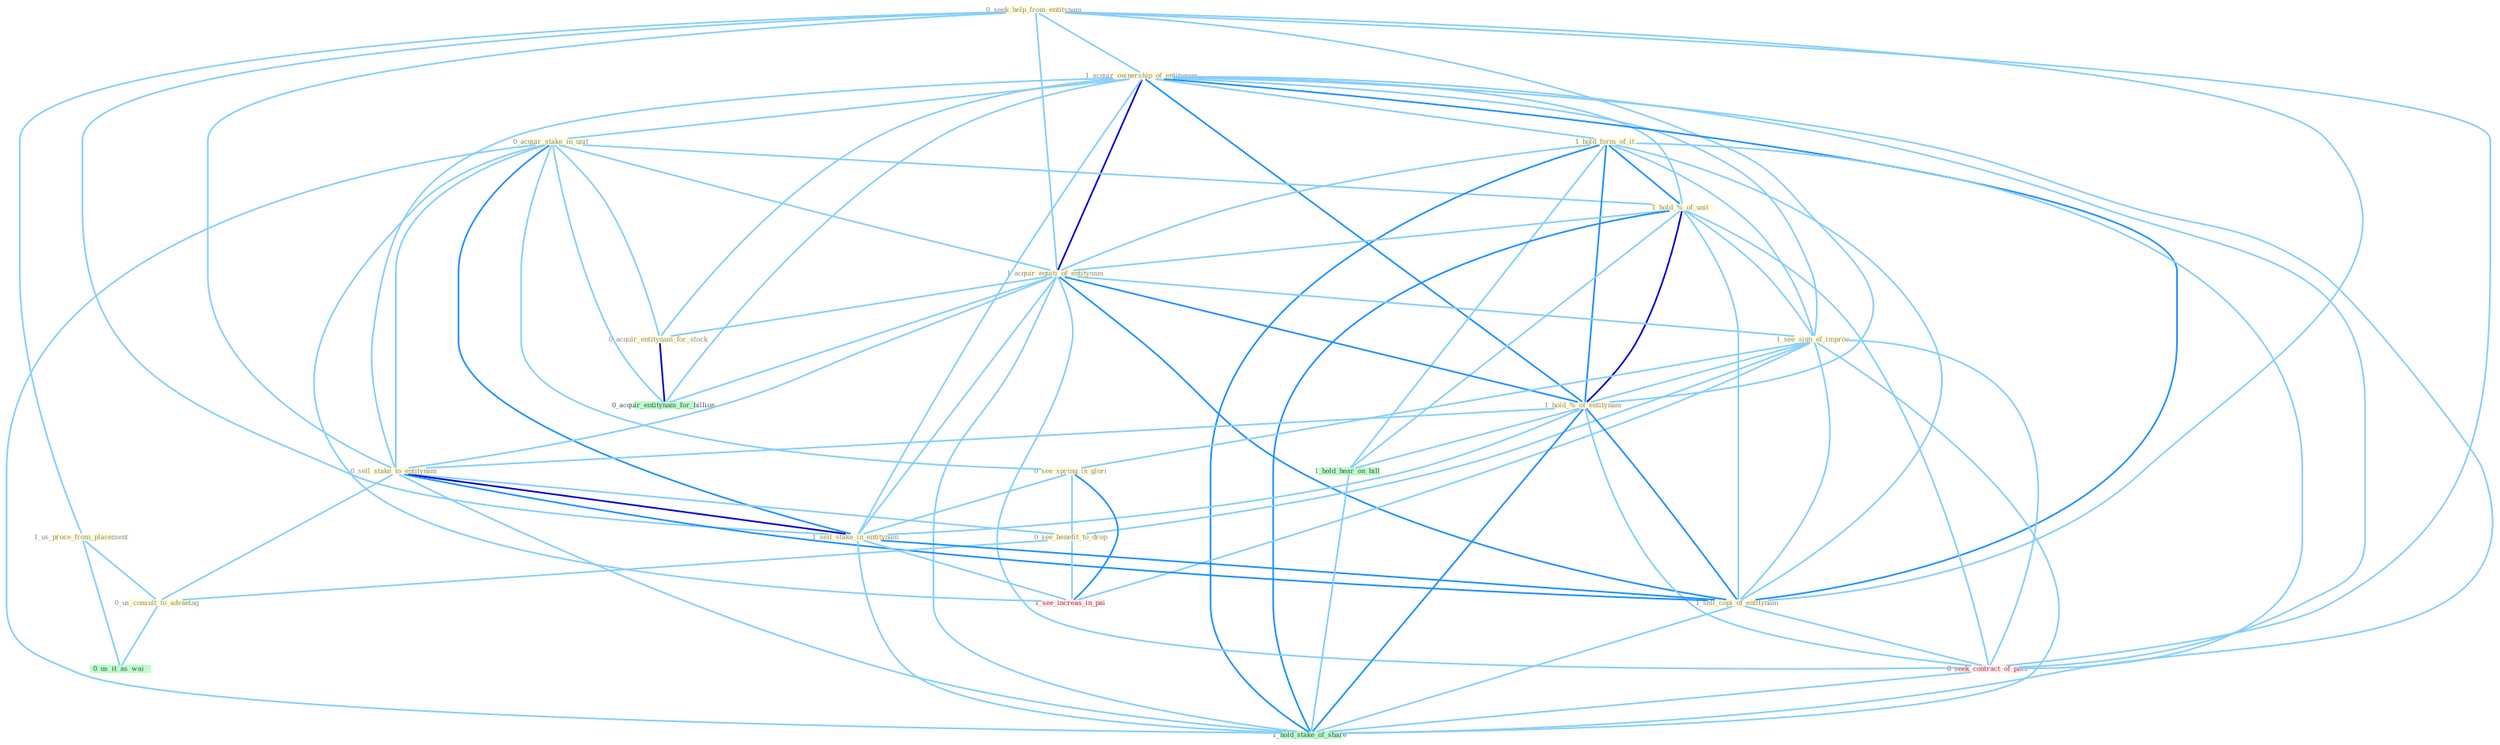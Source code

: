 Graph G{ 
    node
    [shape=polygon,style=filled,width=.5,height=.06,color="#BDFCC9",fixedsize=true,fontsize=4,
    fontcolor="#2f4f4f"];
    {node
    [color="#ffffe0", fontcolor="#8b7d6b"] "0_seek_help_from_entitynam " "1_us_proce_from_placement " "1_acquir_ownership_of_entitynam " "0_acquir_stake_in_unit " "1_hold_form_of_it " "1_hold_%_of_unit " "1_acquir_equiti_of_entitynam " "1_see_sign_of_improv " "0_acquir_entitynam_for_stock " "1_hold_%_of_entitynam " "0_see_spring_in_glori " "0_sell_stake_to_entitynam " "0_see_benefit_to_drop " "1_sell_stake_in_entitynam " "0_us_consult_to_advantag " "1_sell_copi_of_entitynam "}
{node [color="#fff0f5", fontcolor="#b22222"] "0_seek_contract_of_pact " "1_see_increas_in_pai "}
edge [color="#B0E2FF"];

	"0_seek_help_from_entitynam " -- "1_us_proce_from_placement " [w="1", color="#87cefa" ];
	"0_seek_help_from_entitynam " -- "1_acquir_ownership_of_entitynam " [w="1", color="#87cefa" ];
	"0_seek_help_from_entitynam " -- "1_acquir_equiti_of_entitynam " [w="1", color="#87cefa" ];
	"0_seek_help_from_entitynam " -- "1_hold_%_of_entitynam " [w="1", color="#87cefa" ];
	"0_seek_help_from_entitynam " -- "0_sell_stake_to_entitynam " [w="1", color="#87cefa" ];
	"0_seek_help_from_entitynam " -- "1_sell_stake_in_entitynam " [w="1", color="#87cefa" ];
	"0_seek_help_from_entitynam " -- "1_sell_copi_of_entitynam " [w="1", color="#87cefa" ];
	"0_seek_help_from_entitynam " -- "0_seek_contract_of_pact " [w="1", color="#87cefa" ];
	"1_us_proce_from_placement " -- "0_us_consult_to_advantag " [w="1", color="#87cefa" ];
	"1_us_proce_from_placement " -- "0_us_it_as_wai " [w="1", color="#87cefa" ];
	"1_acquir_ownership_of_entitynam " -- "0_acquir_stake_in_unit " [w="1", color="#87cefa" ];
	"1_acquir_ownership_of_entitynam " -- "1_hold_form_of_it " [w="1", color="#87cefa" ];
	"1_acquir_ownership_of_entitynam " -- "1_hold_%_of_unit " [w="1", color="#87cefa" ];
	"1_acquir_ownership_of_entitynam " -- "1_acquir_equiti_of_entitynam " [w="3", color="#0000cd" , len=0.6];
	"1_acquir_ownership_of_entitynam " -- "1_see_sign_of_improv " [w="1", color="#87cefa" ];
	"1_acquir_ownership_of_entitynam " -- "0_acquir_entitynam_for_stock " [w="1", color="#87cefa" ];
	"1_acquir_ownership_of_entitynam " -- "1_hold_%_of_entitynam " [w="2", color="#1e90ff" , len=0.8];
	"1_acquir_ownership_of_entitynam " -- "0_sell_stake_to_entitynam " [w="1", color="#87cefa" ];
	"1_acquir_ownership_of_entitynam " -- "1_sell_stake_in_entitynam " [w="1", color="#87cefa" ];
	"1_acquir_ownership_of_entitynam " -- "1_sell_copi_of_entitynam " [w="2", color="#1e90ff" , len=0.8];
	"1_acquir_ownership_of_entitynam " -- "0_seek_contract_of_pact " [w="1", color="#87cefa" ];
	"1_acquir_ownership_of_entitynam " -- "0_acquir_entitynam_for_billion " [w="1", color="#87cefa" ];
	"1_acquir_ownership_of_entitynam " -- "1_hold_stake_of_share " [w="1", color="#87cefa" ];
	"0_acquir_stake_in_unit " -- "1_hold_%_of_unit " [w="1", color="#87cefa" ];
	"0_acquir_stake_in_unit " -- "1_acquir_equiti_of_entitynam " [w="1", color="#87cefa" ];
	"0_acquir_stake_in_unit " -- "0_acquir_entitynam_for_stock " [w="1", color="#87cefa" ];
	"0_acquir_stake_in_unit " -- "0_see_spring_in_glori " [w="1", color="#87cefa" ];
	"0_acquir_stake_in_unit " -- "0_sell_stake_to_entitynam " [w="1", color="#87cefa" ];
	"0_acquir_stake_in_unit " -- "1_sell_stake_in_entitynam " [w="2", color="#1e90ff" , len=0.8];
	"0_acquir_stake_in_unit " -- "0_acquir_entitynam_for_billion " [w="1", color="#87cefa" ];
	"0_acquir_stake_in_unit " -- "1_see_increas_in_pai " [w="1", color="#87cefa" ];
	"0_acquir_stake_in_unit " -- "1_hold_stake_of_share " [w="1", color="#87cefa" ];
	"1_hold_form_of_it " -- "1_hold_%_of_unit " [w="2", color="#1e90ff" , len=0.8];
	"1_hold_form_of_it " -- "1_acquir_equiti_of_entitynam " [w="1", color="#87cefa" ];
	"1_hold_form_of_it " -- "1_see_sign_of_improv " [w="1", color="#87cefa" ];
	"1_hold_form_of_it " -- "1_hold_%_of_entitynam " [w="2", color="#1e90ff" , len=0.8];
	"1_hold_form_of_it " -- "1_sell_copi_of_entitynam " [w="1", color="#87cefa" ];
	"1_hold_form_of_it " -- "0_seek_contract_of_pact " [w="1", color="#87cefa" ];
	"1_hold_form_of_it " -- "1_hold_hear_on_bill " [w="1", color="#87cefa" ];
	"1_hold_form_of_it " -- "1_hold_stake_of_share " [w="2", color="#1e90ff" , len=0.8];
	"1_hold_%_of_unit " -- "1_acquir_equiti_of_entitynam " [w="1", color="#87cefa" ];
	"1_hold_%_of_unit " -- "1_see_sign_of_improv " [w="1", color="#87cefa" ];
	"1_hold_%_of_unit " -- "1_hold_%_of_entitynam " [w="3", color="#0000cd" , len=0.6];
	"1_hold_%_of_unit " -- "1_sell_copi_of_entitynam " [w="1", color="#87cefa" ];
	"1_hold_%_of_unit " -- "0_seek_contract_of_pact " [w="1", color="#87cefa" ];
	"1_hold_%_of_unit " -- "1_hold_hear_on_bill " [w="1", color="#87cefa" ];
	"1_hold_%_of_unit " -- "1_hold_stake_of_share " [w="2", color="#1e90ff" , len=0.8];
	"1_acquir_equiti_of_entitynam " -- "1_see_sign_of_improv " [w="1", color="#87cefa" ];
	"1_acquir_equiti_of_entitynam " -- "0_acquir_entitynam_for_stock " [w="1", color="#87cefa" ];
	"1_acquir_equiti_of_entitynam " -- "1_hold_%_of_entitynam " [w="2", color="#1e90ff" , len=0.8];
	"1_acquir_equiti_of_entitynam " -- "0_sell_stake_to_entitynam " [w="1", color="#87cefa" ];
	"1_acquir_equiti_of_entitynam " -- "1_sell_stake_in_entitynam " [w="1", color="#87cefa" ];
	"1_acquir_equiti_of_entitynam " -- "1_sell_copi_of_entitynam " [w="2", color="#1e90ff" , len=0.8];
	"1_acquir_equiti_of_entitynam " -- "0_seek_contract_of_pact " [w="1", color="#87cefa" ];
	"1_acquir_equiti_of_entitynam " -- "0_acquir_entitynam_for_billion " [w="1", color="#87cefa" ];
	"1_acquir_equiti_of_entitynam " -- "1_hold_stake_of_share " [w="1", color="#87cefa" ];
	"1_see_sign_of_improv " -- "1_hold_%_of_entitynam " [w="1", color="#87cefa" ];
	"1_see_sign_of_improv " -- "0_see_spring_in_glori " [w="1", color="#87cefa" ];
	"1_see_sign_of_improv " -- "0_see_benefit_to_drop " [w="1", color="#87cefa" ];
	"1_see_sign_of_improv " -- "1_sell_copi_of_entitynam " [w="1", color="#87cefa" ];
	"1_see_sign_of_improv " -- "0_seek_contract_of_pact " [w="1", color="#87cefa" ];
	"1_see_sign_of_improv " -- "1_see_increas_in_pai " [w="1", color="#87cefa" ];
	"1_see_sign_of_improv " -- "1_hold_stake_of_share " [w="1", color="#87cefa" ];
	"0_acquir_entitynam_for_stock " -- "0_acquir_entitynam_for_billion " [w="3", color="#0000cd" , len=0.6];
	"1_hold_%_of_entitynam " -- "0_sell_stake_to_entitynam " [w="1", color="#87cefa" ];
	"1_hold_%_of_entitynam " -- "1_sell_stake_in_entitynam " [w="1", color="#87cefa" ];
	"1_hold_%_of_entitynam " -- "1_sell_copi_of_entitynam " [w="2", color="#1e90ff" , len=0.8];
	"1_hold_%_of_entitynam " -- "0_seek_contract_of_pact " [w="1", color="#87cefa" ];
	"1_hold_%_of_entitynam " -- "1_hold_hear_on_bill " [w="1", color="#87cefa" ];
	"1_hold_%_of_entitynam " -- "1_hold_stake_of_share " [w="2", color="#1e90ff" , len=0.8];
	"0_see_spring_in_glori " -- "0_see_benefit_to_drop " [w="1", color="#87cefa" ];
	"0_see_spring_in_glori " -- "1_sell_stake_in_entitynam " [w="1", color="#87cefa" ];
	"0_see_spring_in_glori " -- "1_see_increas_in_pai " [w="2", color="#1e90ff" , len=0.8];
	"0_sell_stake_to_entitynam " -- "0_see_benefit_to_drop " [w="1", color="#87cefa" ];
	"0_sell_stake_to_entitynam " -- "1_sell_stake_in_entitynam " [w="3", color="#0000cd" , len=0.6];
	"0_sell_stake_to_entitynam " -- "0_us_consult_to_advantag " [w="1", color="#87cefa" ];
	"0_sell_stake_to_entitynam " -- "1_sell_copi_of_entitynam " [w="2", color="#1e90ff" , len=0.8];
	"0_sell_stake_to_entitynam " -- "1_hold_stake_of_share " [w="1", color="#87cefa" ];
	"0_see_benefit_to_drop " -- "0_us_consult_to_advantag " [w="1", color="#87cefa" ];
	"0_see_benefit_to_drop " -- "1_see_increas_in_pai " [w="1", color="#87cefa" ];
	"1_sell_stake_in_entitynam " -- "1_sell_copi_of_entitynam " [w="2", color="#1e90ff" , len=0.8];
	"1_sell_stake_in_entitynam " -- "1_see_increas_in_pai " [w="1", color="#87cefa" ];
	"1_sell_stake_in_entitynam " -- "1_hold_stake_of_share " [w="1", color="#87cefa" ];
	"0_us_consult_to_advantag " -- "0_us_it_as_wai " [w="1", color="#87cefa" ];
	"1_sell_copi_of_entitynam " -- "0_seek_contract_of_pact " [w="1", color="#87cefa" ];
	"1_sell_copi_of_entitynam " -- "1_hold_stake_of_share " [w="1", color="#87cefa" ];
	"0_seek_contract_of_pact " -- "1_hold_stake_of_share " [w="1", color="#87cefa" ];
	"1_hold_hear_on_bill " -- "1_hold_stake_of_share " [w="1", color="#87cefa" ];
}